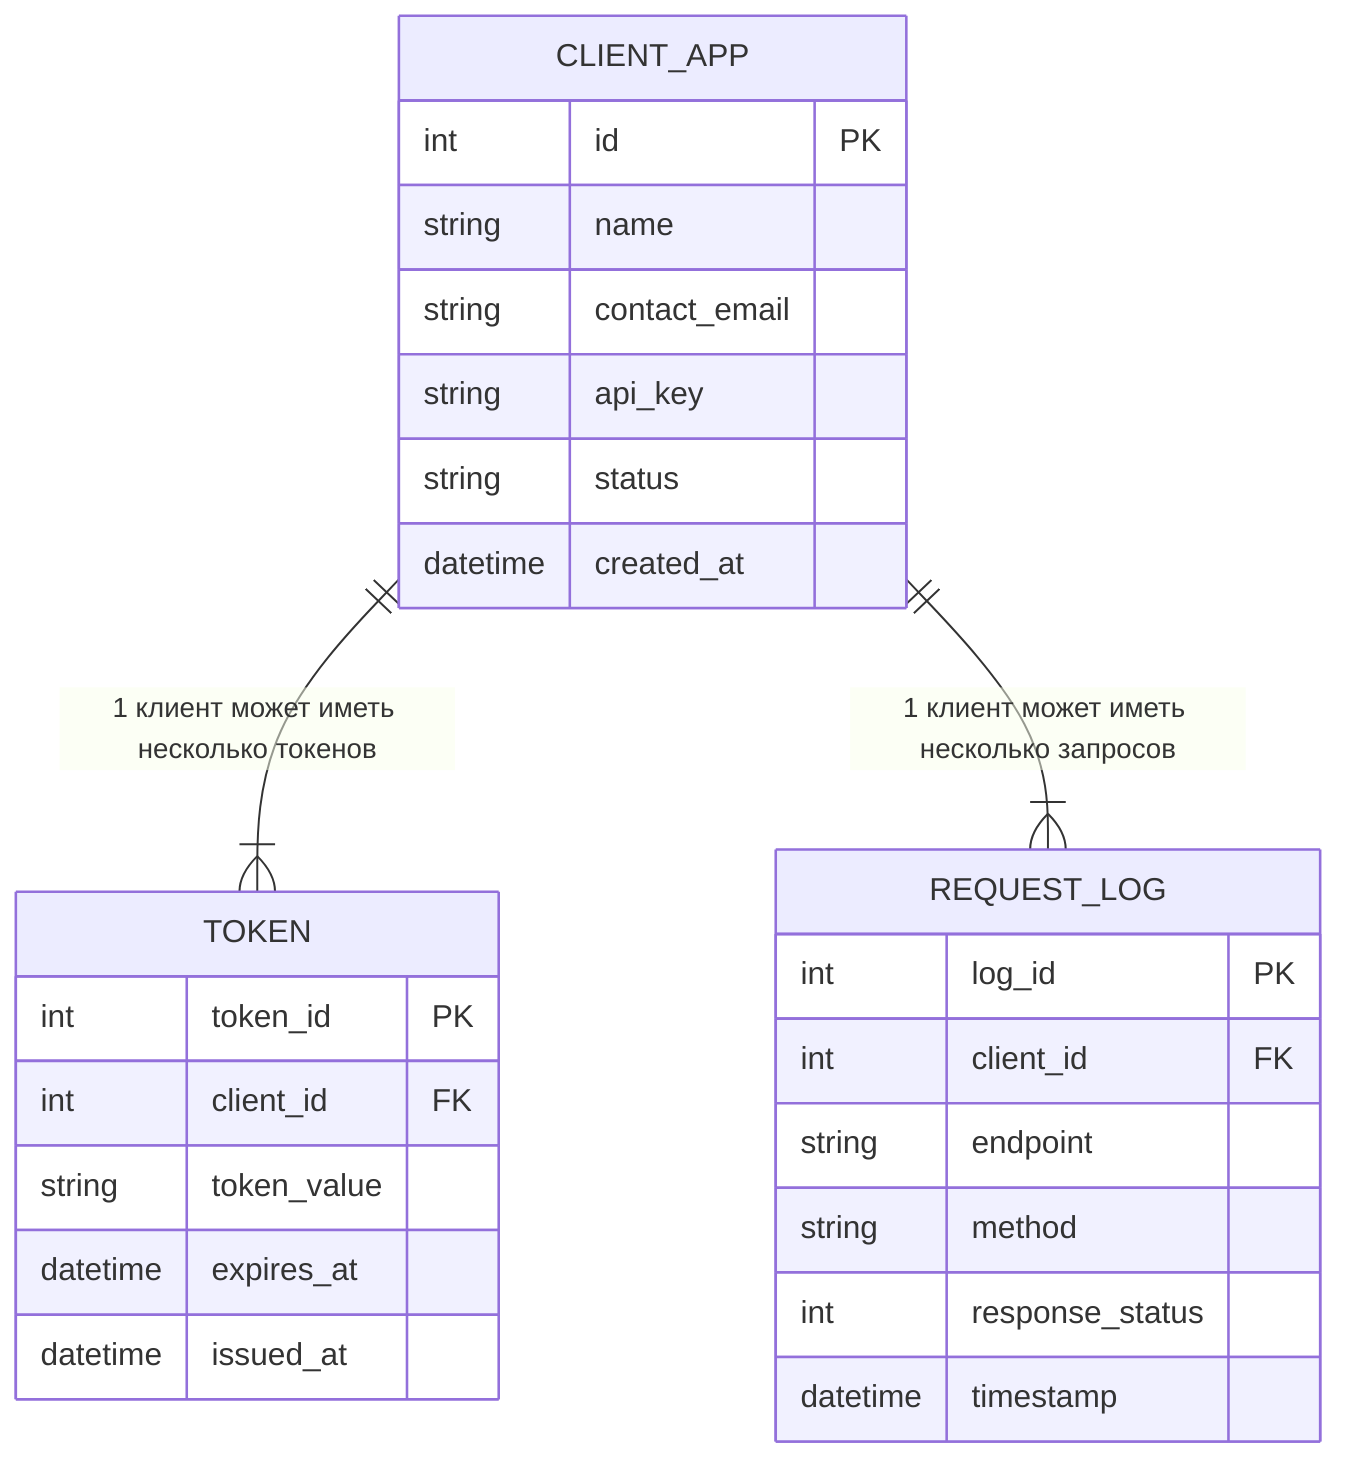 erDiagram
    CLIENT_APP {
        int id PK
        string name
        string contact_email
        string api_key
        string status
        datetime created_at
    }
    
    TOKEN {
        int token_id PK
        int client_id FK
        string token_value
        datetime expires_at
        datetime issued_at
    }
    
    REQUEST_LOG {
        int log_id PK
        int client_id FK
        string endpoint
        string method
        int response_status
        datetime timestamp
    }

    %% Связи:
    CLIENT_APP ||--|{ TOKEN : "1 клиент может иметь несколько токенов"
    CLIENT_APP ||--|{ REQUEST_LOG : "1 клиент может иметь несколько запросов"